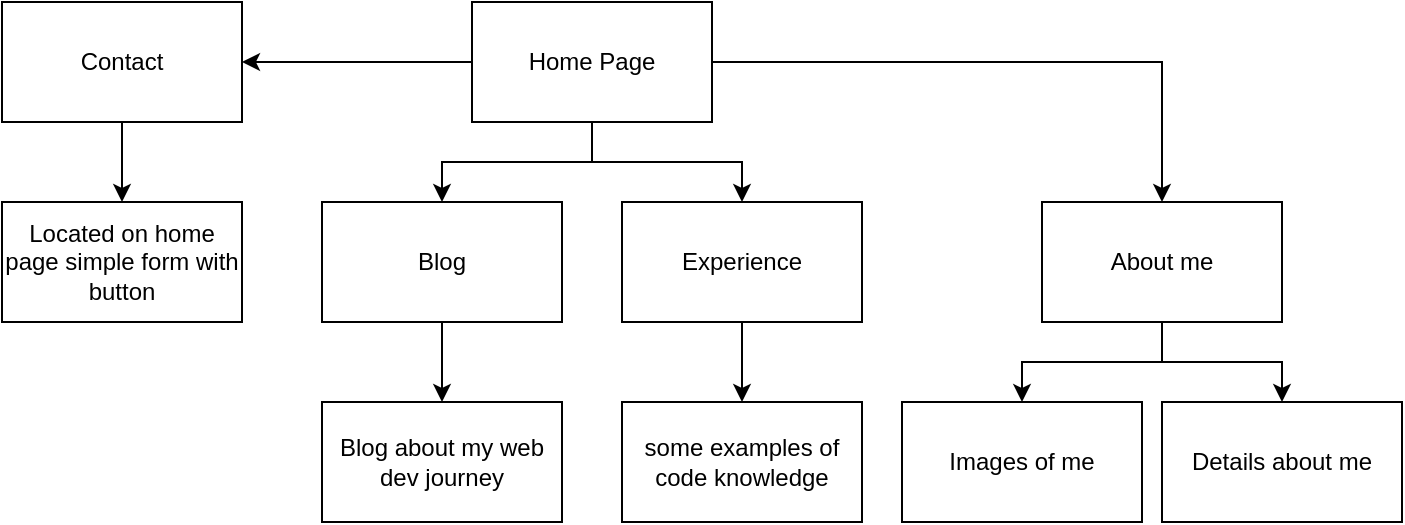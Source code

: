 <mxfile version="22.1.1" type="github">
  <diagram name="Page-1" id="KgpxVXigs59258O4dVcj">
    <mxGraphModel dx="1434" dy="790" grid="1" gridSize="10" guides="1" tooltips="1" connect="1" arrows="1" fold="1" page="1" pageScale="1" pageWidth="850" pageHeight="1100" math="0" shadow="0">
      <root>
        <mxCell id="0" />
        <mxCell id="1" parent="0" />
        <mxCell id="Shge1h-AJ0qM2_w3c1ry-7" style="edgeStyle=orthogonalEdgeStyle;rounded=0;orthogonalLoop=1;jettySize=auto;html=1;entryX=0.5;entryY=0;entryDx=0;entryDy=0;" edge="1" parent="1" source="Shge1h-AJ0qM2_w3c1ry-1" target="Shge1h-AJ0qM2_w3c1ry-4">
          <mxGeometry relative="1" as="geometry" />
        </mxCell>
        <mxCell id="Shge1h-AJ0qM2_w3c1ry-8" style="edgeStyle=orthogonalEdgeStyle;rounded=0;orthogonalLoop=1;jettySize=auto;html=1;" edge="1" parent="1" source="Shge1h-AJ0qM2_w3c1ry-1" target="Shge1h-AJ0qM2_w3c1ry-3">
          <mxGeometry relative="1" as="geometry" />
        </mxCell>
        <mxCell id="Shge1h-AJ0qM2_w3c1ry-9" style="edgeStyle=orthogonalEdgeStyle;rounded=0;orthogonalLoop=1;jettySize=auto;html=1;entryX=0.5;entryY=0;entryDx=0;entryDy=0;" edge="1" parent="1" source="Shge1h-AJ0qM2_w3c1ry-1" target="Shge1h-AJ0qM2_w3c1ry-5">
          <mxGeometry relative="1" as="geometry" />
        </mxCell>
        <mxCell id="Shge1h-AJ0qM2_w3c1ry-10" style="edgeStyle=orthogonalEdgeStyle;rounded=0;orthogonalLoop=1;jettySize=auto;html=1;entryX=1;entryY=0.5;entryDx=0;entryDy=0;" edge="1" parent="1" source="Shge1h-AJ0qM2_w3c1ry-1" target="Shge1h-AJ0qM2_w3c1ry-6">
          <mxGeometry relative="1" as="geometry" />
        </mxCell>
        <mxCell id="Shge1h-AJ0qM2_w3c1ry-1" value="Home Page" style="rounded=0;whiteSpace=wrap;html=1;" vertex="1" parent="1">
          <mxGeometry x="365" y="80" width="120" height="60" as="geometry" />
        </mxCell>
        <mxCell id="Shge1h-AJ0qM2_w3c1ry-13" style="edgeStyle=orthogonalEdgeStyle;rounded=0;orthogonalLoop=1;jettySize=auto;html=1;" edge="1" parent="1" source="Shge1h-AJ0qM2_w3c1ry-3" target="Shge1h-AJ0qM2_w3c1ry-14">
          <mxGeometry relative="1" as="geometry">
            <mxPoint x="770" y="280" as="targetPoint" />
          </mxGeometry>
        </mxCell>
        <mxCell id="Shge1h-AJ0qM2_w3c1ry-16" style="edgeStyle=orthogonalEdgeStyle;rounded=0;orthogonalLoop=1;jettySize=auto;html=1;entryX=0.5;entryY=0;entryDx=0;entryDy=0;" edge="1" parent="1" source="Shge1h-AJ0qM2_w3c1ry-3" target="Shge1h-AJ0qM2_w3c1ry-15">
          <mxGeometry relative="1" as="geometry" />
        </mxCell>
        <mxCell id="Shge1h-AJ0qM2_w3c1ry-3" value="About me" style="rounded=0;whiteSpace=wrap;html=1;" vertex="1" parent="1">
          <mxGeometry x="650" y="180" width="120" height="60" as="geometry" />
        </mxCell>
        <mxCell id="Shge1h-AJ0qM2_w3c1ry-19" style="edgeStyle=orthogonalEdgeStyle;rounded=0;orthogonalLoop=1;jettySize=auto;html=1;" edge="1" parent="1" source="Shge1h-AJ0qM2_w3c1ry-4" target="Shge1h-AJ0qM2_w3c1ry-20">
          <mxGeometry relative="1" as="geometry">
            <mxPoint x="470" y="280" as="targetPoint" />
          </mxGeometry>
        </mxCell>
        <mxCell id="Shge1h-AJ0qM2_w3c1ry-4" value="Experience" style="rounded=0;whiteSpace=wrap;html=1;" vertex="1" parent="1">
          <mxGeometry x="440" y="180" width="120" height="60" as="geometry" />
        </mxCell>
        <mxCell id="Shge1h-AJ0qM2_w3c1ry-21" style="edgeStyle=orthogonalEdgeStyle;rounded=0;orthogonalLoop=1;jettySize=auto;html=1;" edge="1" parent="1" source="Shge1h-AJ0qM2_w3c1ry-5" target="Shge1h-AJ0qM2_w3c1ry-22">
          <mxGeometry relative="1" as="geometry">
            <mxPoint x="380" y="280" as="targetPoint" />
          </mxGeometry>
        </mxCell>
        <mxCell id="Shge1h-AJ0qM2_w3c1ry-5" value="Blog" style="rounded=0;whiteSpace=wrap;html=1;" vertex="1" parent="1">
          <mxGeometry x="290" y="180" width="120" height="60" as="geometry" />
        </mxCell>
        <mxCell id="Shge1h-AJ0qM2_w3c1ry-23" style="edgeStyle=orthogonalEdgeStyle;rounded=0;orthogonalLoop=1;jettySize=auto;html=1;" edge="1" parent="1" source="Shge1h-AJ0qM2_w3c1ry-6" target="Shge1h-AJ0qM2_w3c1ry-24">
          <mxGeometry relative="1" as="geometry">
            <mxPoint x="80" y="280" as="targetPoint" />
          </mxGeometry>
        </mxCell>
        <mxCell id="Shge1h-AJ0qM2_w3c1ry-6" value="Contact" style="rounded=0;whiteSpace=wrap;html=1;" vertex="1" parent="1">
          <mxGeometry x="130" y="80" width="120" height="60" as="geometry" />
        </mxCell>
        <mxCell id="Shge1h-AJ0qM2_w3c1ry-14" value="Details about me" style="rounded=0;whiteSpace=wrap;html=1;" vertex="1" parent="1">
          <mxGeometry x="710" y="280" width="120" height="60" as="geometry" />
        </mxCell>
        <mxCell id="Shge1h-AJ0qM2_w3c1ry-15" value="Images of me" style="rounded=0;whiteSpace=wrap;html=1;" vertex="1" parent="1">
          <mxGeometry x="580" y="280" width="120" height="60" as="geometry" />
        </mxCell>
        <mxCell id="Shge1h-AJ0qM2_w3c1ry-20" value="some examples of code knowledge" style="rounded=0;whiteSpace=wrap;html=1;" vertex="1" parent="1">
          <mxGeometry x="440" y="280" width="120" height="60" as="geometry" />
        </mxCell>
        <mxCell id="Shge1h-AJ0qM2_w3c1ry-22" value="Blog about my web dev journey" style="rounded=0;whiteSpace=wrap;html=1;" vertex="1" parent="1">
          <mxGeometry x="290" y="280" width="120" height="60" as="geometry" />
        </mxCell>
        <mxCell id="Shge1h-AJ0qM2_w3c1ry-24" value="Located on home page simple form with button" style="rounded=0;whiteSpace=wrap;html=1;" vertex="1" parent="1">
          <mxGeometry x="130" y="180" width="120" height="60" as="geometry" />
        </mxCell>
      </root>
    </mxGraphModel>
  </diagram>
</mxfile>
